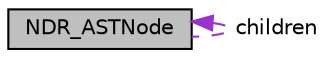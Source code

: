 digraph "NDR_ASTNode"
{
 // LATEX_PDF_SIZE
  edge [fontname="Helvetica",fontsize="10",labelfontname="Helvetica",labelfontsize="10"];
  node [fontname="Helvetica",fontsize="10",shape=record];
  Node1 [label="NDR_ASTNode",height=0.2,width=0.4,color="black", fillcolor="grey75", style="filled", fontcolor="black",tooltip="A container for a single token that is represented as part an abstract syntax tree."];
  Node1 -> Node1 [dir="back",color="darkorchid3",fontsize="10",style="dashed",label=" children" ,fontname="Helvetica"];
}

